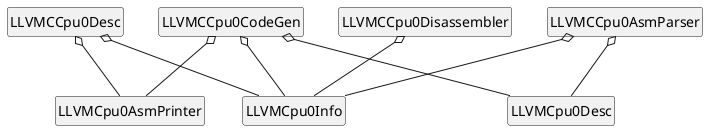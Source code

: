 @startuml LLVM_Backend
 
hide circle
hide empty members

LLVMCCpu0CodeGen o-- LLVMCpu0AsmPrinter
LLVMCCpu0CodeGen o-- LLVMCpu0Desc
LLVMCCpu0CodeGen o-- LLVMCpu0Info
LLVMCCpu0Desc o-- LLVMCpu0AsmPrinter
LLVMCCpu0Desc o-- LLVMCpu0Info
LLVMCCpu0Disassembler o-- LLVMCpu0Info
LLVMCCpu0AsmParser o-- LLVMCpu0Desc
LLVMCCpu0AsmParser o-- LLVMCpu0Info

@enduml